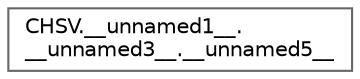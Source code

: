 digraph "Graphical Class Hierarchy"
{
 // LATEX_PDF_SIZE
  bgcolor="transparent";
  edge [fontname=Helvetica,fontsize=10,labelfontname=Helvetica,labelfontsize=10];
  node [fontname=Helvetica,fontsize=10,shape=box,height=0.2,width=0.4];
  rankdir="LR";
  Node0 [id="Node000000",label="CHSV.__unnamed1__.\l__unnamed3__.__unnamed5__",height=0.2,width=0.4,color="grey40", fillcolor="white", style="filled",URL="$db/d87/group___pixel_types.html#d4/dbf/union_c_h_s_v_8____unnamed1_____8____unnamed3_____8____unnamed5____",tooltip=" "];
}
